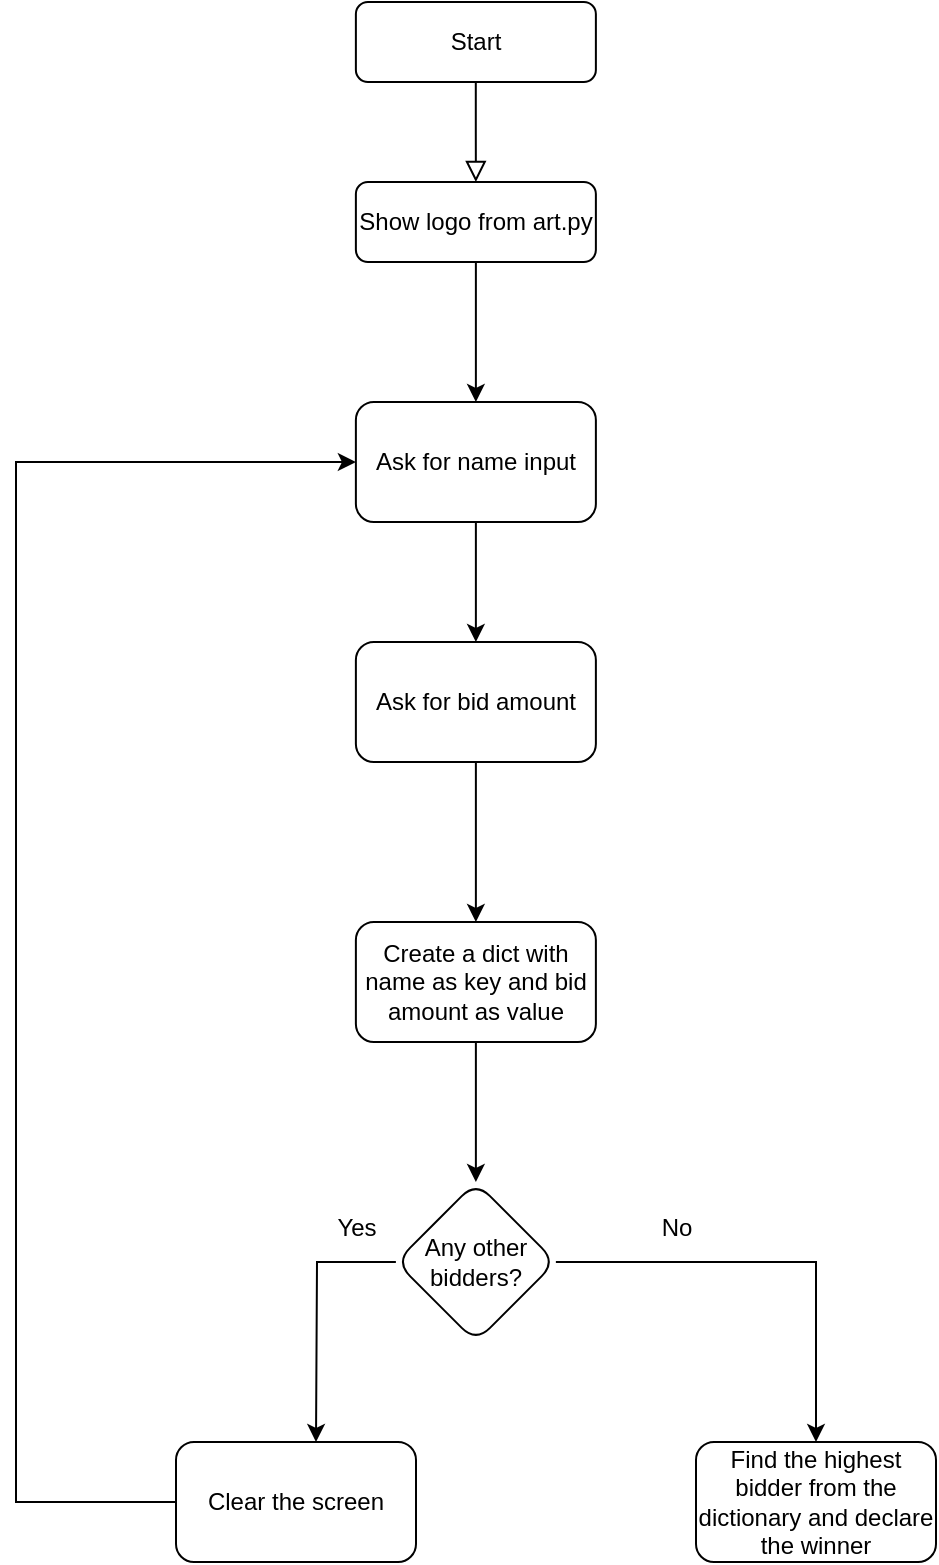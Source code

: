 <mxfile version="24.7.17">
  <diagram id="C5RBs43oDa-KdzZeNtuy" name="Page-1">
    <mxGraphModel dx="2232" dy="984" grid="1" gridSize="10" guides="1" tooltips="1" connect="1" arrows="1" fold="1" page="1" pageScale="1" pageWidth="827" pageHeight="1169" math="0" shadow="0">
      <root>
        <mxCell id="WIyWlLk6GJQsqaUBKTNV-0" />
        <mxCell id="WIyWlLk6GJQsqaUBKTNV-1" parent="WIyWlLk6GJQsqaUBKTNV-0" />
        <mxCell id="WIyWlLk6GJQsqaUBKTNV-2" value="" style="rounded=0;html=1;jettySize=auto;orthogonalLoop=1;fontSize=11;endArrow=block;endFill=0;endSize=8;strokeWidth=1;shadow=0;labelBackgroundColor=none;edgeStyle=orthogonalEdgeStyle;" parent="WIyWlLk6GJQsqaUBKTNV-1" source="WIyWlLk6GJQsqaUBKTNV-3" edge="1">
          <mxGeometry relative="1" as="geometry">
            <mxPoint x="479.94" y="180" as="targetPoint" />
          </mxGeometry>
        </mxCell>
        <mxCell id="WIyWlLk6GJQsqaUBKTNV-3" value="Start" style="rounded=1;whiteSpace=wrap;html=1;fontSize=12;glass=0;strokeWidth=1;shadow=0;" parent="WIyWlLk6GJQsqaUBKTNV-1" vertex="1">
          <mxGeometry x="419.94" y="90" width="120" height="40" as="geometry" />
        </mxCell>
        <mxCell id="yen1Nik3F_ZIqoTktXVY-3" value="" style="edgeStyle=orthogonalEdgeStyle;rounded=0;orthogonalLoop=1;jettySize=auto;html=1;" edge="1" parent="WIyWlLk6GJQsqaUBKTNV-1" source="yen1Nik3F_ZIqoTktXVY-0" target="yen1Nik3F_ZIqoTktXVY-2">
          <mxGeometry relative="1" as="geometry" />
        </mxCell>
        <mxCell id="yen1Nik3F_ZIqoTktXVY-0" value="Show logo from art.py" style="rounded=1;whiteSpace=wrap;html=1;fontSize=12;glass=0;strokeWidth=1;shadow=0;" vertex="1" parent="WIyWlLk6GJQsqaUBKTNV-1">
          <mxGeometry x="419.94" y="180" width="120" height="40" as="geometry" />
        </mxCell>
        <mxCell id="yen1Nik3F_ZIqoTktXVY-5" value="" style="edgeStyle=orthogonalEdgeStyle;rounded=0;orthogonalLoop=1;jettySize=auto;html=1;" edge="1" parent="WIyWlLk6GJQsqaUBKTNV-1" source="yen1Nik3F_ZIqoTktXVY-2" target="yen1Nik3F_ZIqoTktXVY-4">
          <mxGeometry relative="1" as="geometry" />
        </mxCell>
        <mxCell id="yen1Nik3F_ZIqoTktXVY-2" value="Ask for name input" style="whiteSpace=wrap;html=1;rounded=1;glass=0;strokeWidth=1;shadow=0;" vertex="1" parent="WIyWlLk6GJQsqaUBKTNV-1">
          <mxGeometry x="419.94" y="290" width="120" height="60" as="geometry" />
        </mxCell>
        <mxCell id="yen1Nik3F_ZIqoTktXVY-7" value="" style="edgeStyle=orthogonalEdgeStyle;rounded=0;orthogonalLoop=1;jettySize=auto;html=1;" edge="1" parent="WIyWlLk6GJQsqaUBKTNV-1" source="yen1Nik3F_ZIqoTktXVY-4" target="yen1Nik3F_ZIqoTktXVY-6">
          <mxGeometry relative="1" as="geometry" />
        </mxCell>
        <mxCell id="yen1Nik3F_ZIqoTktXVY-4" value="Ask for bid amount" style="whiteSpace=wrap;html=1;rounded=1;glass=0;strokeWidth=1;shadow=0;" vertex="1" parent="WIyWlLk6GJQsqaUBKTNV-1">
          <mxGeometry x="419.94" y="410" width="120" height="60" as="geometry" />
        </mxCell>
        <mxCell id="yen1Nik3F_ZIqoTktXVY-10" value="" style="edgeStyle=orthogonalEdgeStyle;rounded=0;orthogonalLoop=1;jettySize=auto;html=1;" edge="1" parent="WIyWlLk6GJQsqaUBKTNV-1" source="yen1Nik3F_ZIqoTktXVY-6" target="yen1Nik3F_ZIqoTktXVY-9">
          <mxGeometry relative="1" as="geometry" />
        </mxCell>
        <mxCell id="yen1Nik3F_ZIqoTktXVY-6" value="Create a dict with name as key and bid amount as value" style="whiteSpace=wrap;html=1;rounded=1;glass=0;strokeWidth=1;shadow=0;" vertex="1" parent="WIyWlLk6GJQsqaUBKTNV-1">
          <mxGeometry x="419.94" y="550" width="120" height="60" as="geometry" />
        </mxCell>
        <mxCell id="yen1Nik3F_ZIqoTktXVY-12" value="" style="edgeStyle=orthogonalEdgeStyle;rounded=0;orthogonalLoop=1;jettySize=auto;html=1;" edge="1" parent="WIyWlLk6GJQsqaUBKTNV-1" source="yen1Nik3F_ZIqoTktXVY-9">
          <mxGeometry relative="1" as="geometry">
            <mxPoint x="399.999" y="810" as="targetPoint" />
          </mxGeometry>
        </mxCell>
        <mxCell id="yen1Nik3F_ZIqoTktXVY-16" style="edgeStyle=orthogonalEdgeStyle;rounded=0;orthogonalLoop=1;jettySize=auto;html=1;exitX=1;exitY=0.5;exitDx=0;exitDy=0;" edge="1" parent="WIyWlLk6GJQsqaUBKTNV-1" source="yen1Nik3F_ZIqoTktXVY-9" target="yen1Nik3F_ZIqoTktXVY-17">
          <mxGeometry relative="1" as="geometry">
            <mxPoint x="620" y="800" as="targetPoint" />
          </mxGeometry>
        </mxCell>
        <mxCell id="yen1Nik3F_ZIqoTktXVY-9" value="Any other bidders?" style="rhombus;whiteSpace=wrap;html=1;rounded=1;glass=0;strokeWidth=1;shadow=0;" vertex="1" parent="WIyWlLk6GJQsqaUBKTNV-1">
          <mxGeometry x="439.94" y="680" width="80" height="80" as="geometry" />
        </mxCell>
        <mxCell id="yen1Nik3F_ZIqoTktXVY-14" style="edgeStyle=orthogonalEdgeStyle;rounded=0;orthogonalLoop=1;jettySize=auto;html=1;entryX=0;entryY=0.5;entryDx=0;entryDy=0;" edge="1" parent="WIyWlLk6GJQsqaUBKTNV-1" source="yen1Nik3F_ZIqoTktXVY-11" target="yen1Nik3F_ZIqoTktXVY-2">
          <mxGeometry relative="1" as="geometry">
            <Array as="points">
              <mxPoint x="250" y="840" />
              <mxPoint x="250" y="320" />
            </Array>
          </mxGeometry>
        </mxCell>
        <mxCell id="yen1Nik3F_ZIqoTktXVY-11" value="Clear the screen" style="whiteSpace=wrap;html=1;rounded=1;glass=0;strokeWidth=1;shadow=0;" vertex="1" parent="WIyWlLk6GJQsqaUBKTNV-1">
          <mxGeometry x="330" y="810" width="120" height="60" as="geometry" />
        </mxCell>
        <mxCell id="yen1Nik3F_ZIqoTktXVY-15" value="Yes" style="text;html=1;align=center;verticalAlign=middle;resizable=0;points=[];autosize=1;strokeColor=none;fillColor=none;" vertex="1" parent="WIyWlLk6GJQsqaUBKTNV-1">
          <mxGeometry x="400" y="688" width="40" height="30" as="geometry" />
        </mxCell>
        <mxCell id="yen1Nik3F_ZIqoTktXVY-17" value="Find the highest bidder from the dictionary and declare the winner" style="rounded=1;whiteSpace=wrap;html=1;" vertex="1" parent="WIyWlLk6GJQsqaUBKTNV-1">
          <mxGeometry x="590" y="810" width="120" height="60" as="geometry" />
        </mxCell>
        <mxCell id="yen1Nik3F_ZIqoTktXVY-18" value="No" style="text;html=1;align=center;verticalAlign=middle;resizable=0;points=[];autosize=1;strokeColor=none;fillColor=none;" vertex="1" parent="WIyWlLk6GJQsqaUBKTNV-1">
          <mxGeometry x="560" y="688" width="40" height="30" as="geometry" />
        </mxCell>
      </root>
    </mxGraphModel>
  </diagram>
</mxfile>
